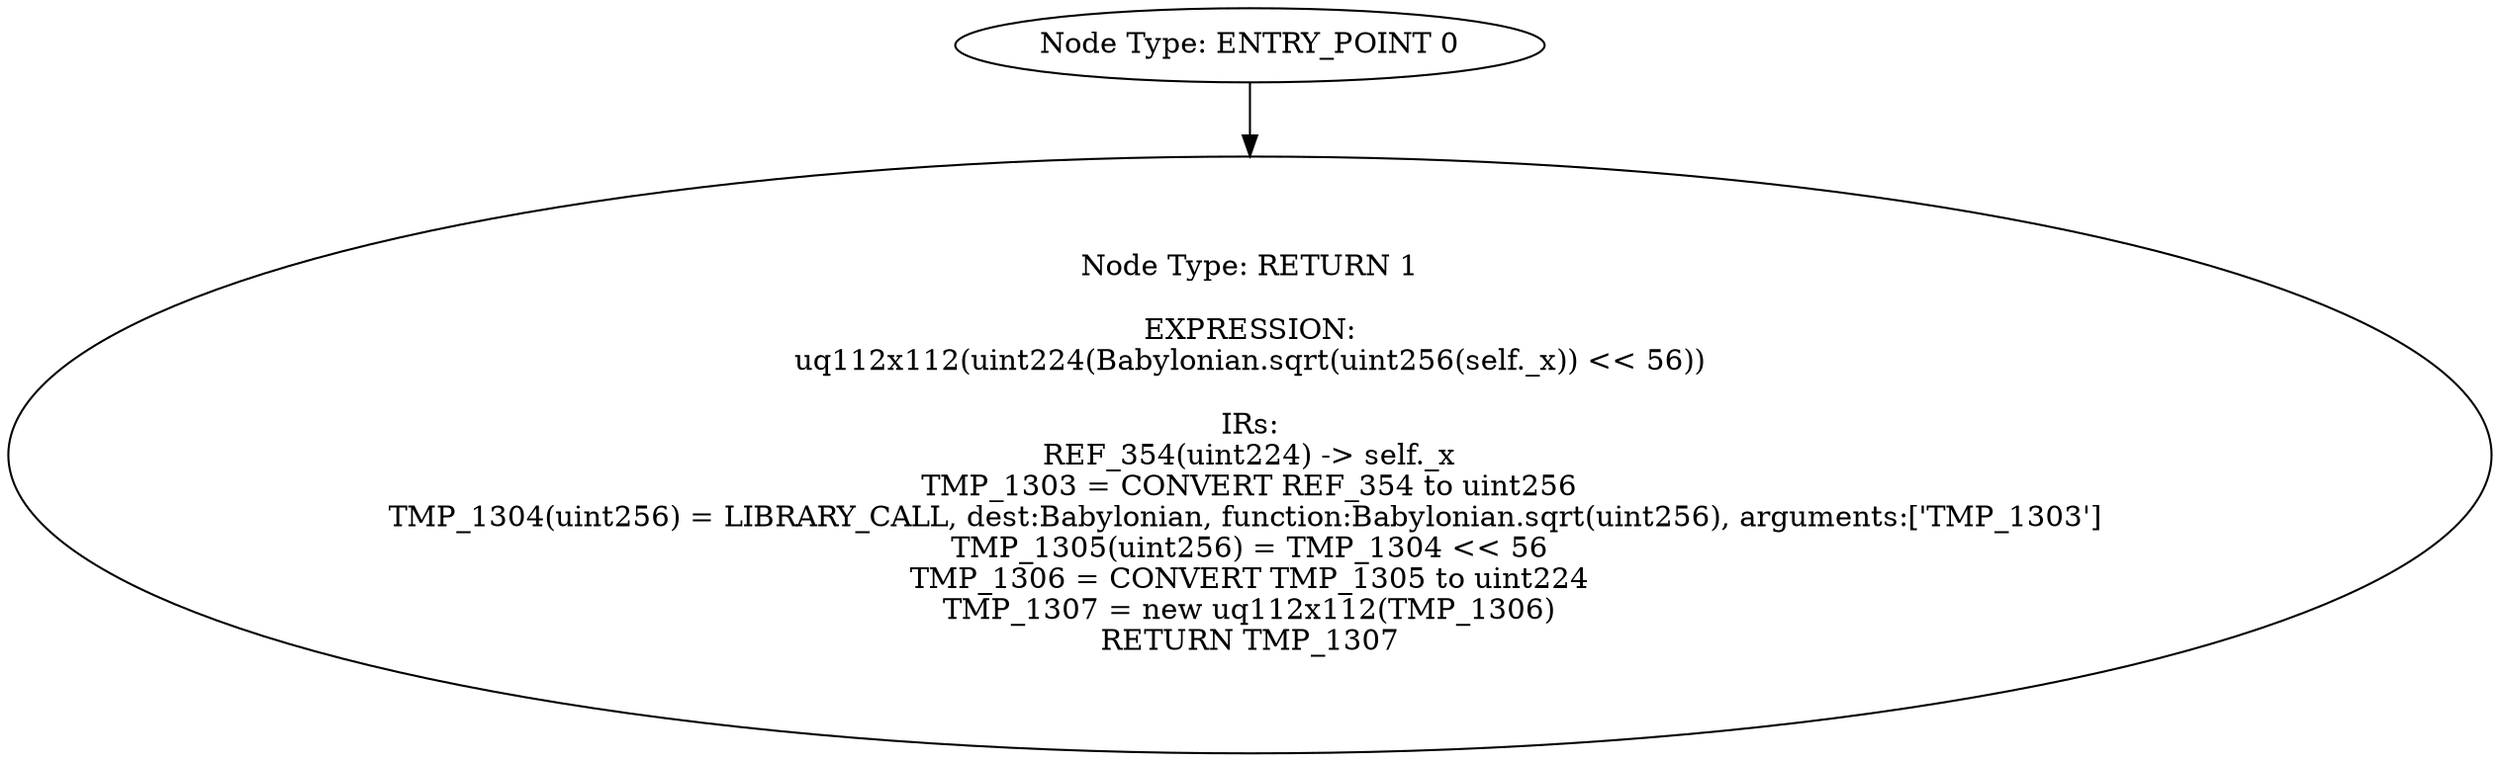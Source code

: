 digraph{
0[label="Node Type: ENTRY_POINT 0
"];
0->1;
1[label="Node Type: RETURN 1

EXPRESSION:
uq112x112(uint224(Babylonian.sqrt(uint256(self._x)) << 56))

IRs:
REF_354(uint224) -> self._x
TMP_1303 = CONVERT REF_354 to uint256
TMP_1304(uint256) = LIBRARY_CALL, dest:Babylonian, function:Babylonian.sqrt(uint256), arguments:['TMP_1303'] 
TMP_1305(uint256) = TMP_1304 << 56
TMP_1306 = CONVERT TMP_1305 to uint224
TMP_1307 = new uq112x112(TMP_1306)
RETURN TMP_1307"];
}
